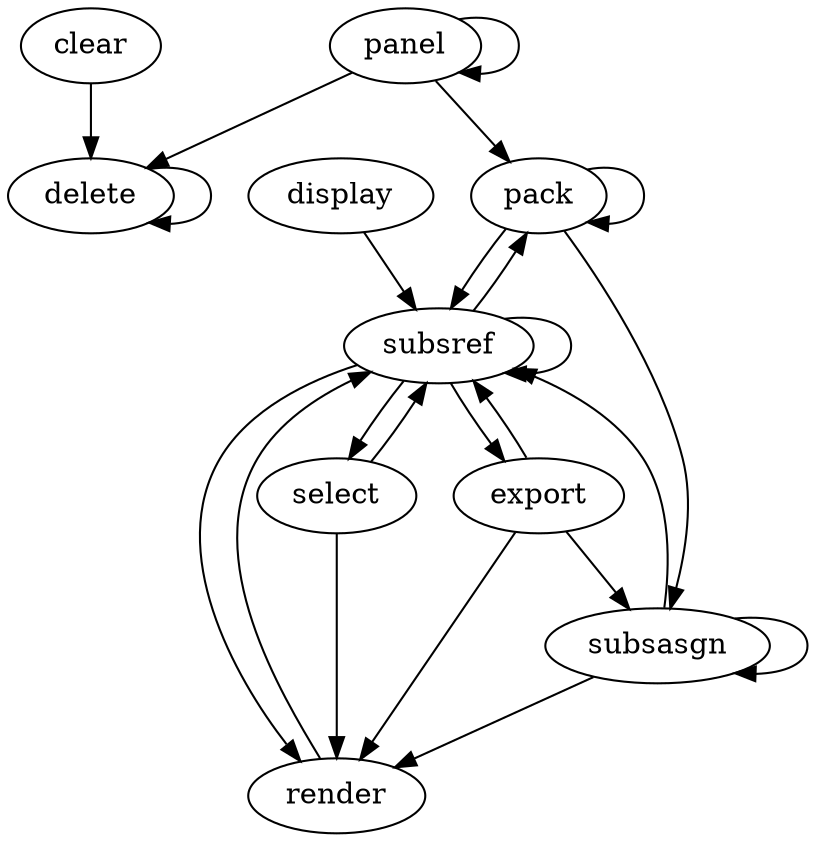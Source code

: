 /* Created by mdot for Matlab */
digraph m2html {
  clear -> delete;
  delete -> delete;
  display -> subsref;
  export -> render;
  export -> subsasgn;
  export -> subsref;
  pack -> pack;
  pack -> subsasgn;
  pack -> subsref;
  panel -> delete;
  panel -> pack;
  panel -> panel;
  render -> subsref;
  select -> render;
  select -> subsref;
  subsasgn -> render;
  subsasgn -> subsasgn;
  subsasgn -> subsref;
  subsref -> export;
  subsref -> pack;
  subsref -> render;
  subsref -> select;
  subsref -> subsref;

  clear [URL="clear.html"];
  delete [URL="delete.html"];
  display [URL="display.html"];
  export [URL="export.html"];
  pack [URL="pack.html"];
  panel [URL="panel.html"];
  render [URL="render.html"];
  select [URL="select.html"];
  subsasgn [URL="subsasgn.html"];
  subsref [URL="subsref.html"];
}